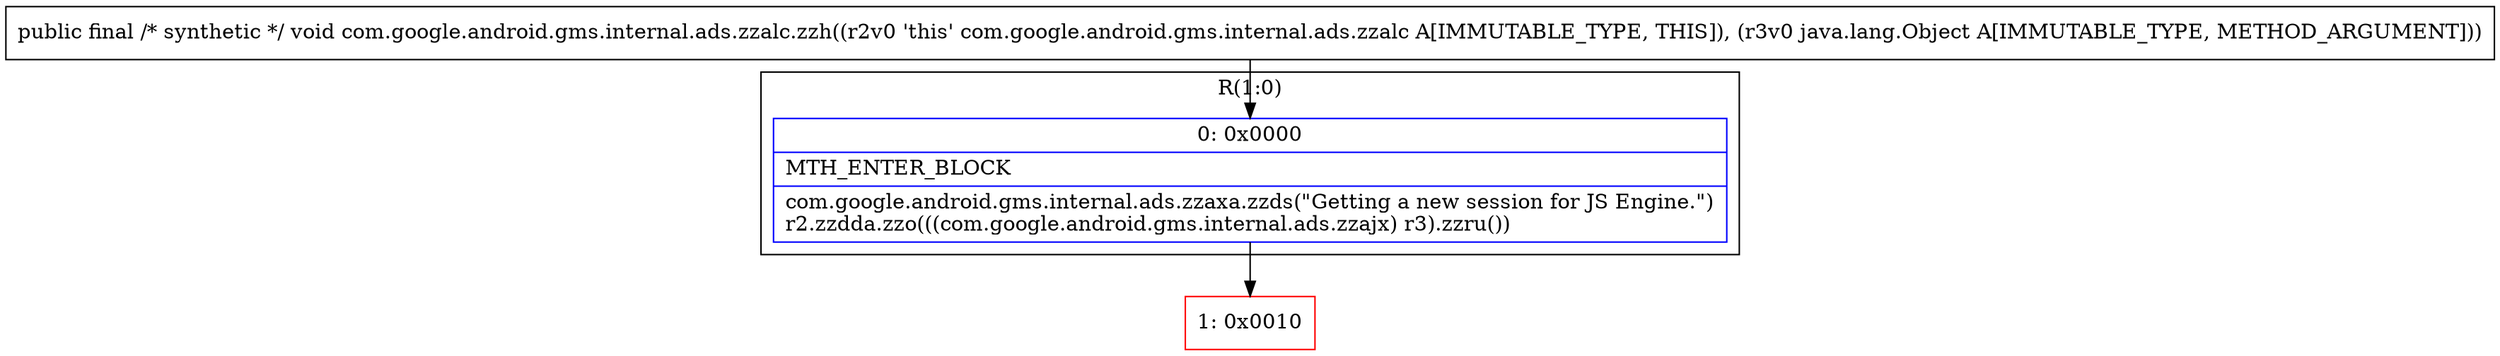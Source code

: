 digraph "CFG forcom.google.android.gms.internal.ads.zzalc.zzh(Ljava\/lang\/Object;)V" {
subgraph cluster_Region_1139450339 {
label = "R(1:0)";
node [shape=record,color=blue];
Node_0 [shape=record,label="{0\:\ 0x0000|MTH_ENTER_BLOCK\l|com.google.android.gms.internal.ads.zzaxa.zzds(\"Getting a new session for JS Engine.\")\lr2.zzdda.zzo(((com.google.android.gms.internal.ads.zzajx) r3).zzru())\l}"];
}
Node_1 [shape=record,color=red,label="{1\:\ 0x0010}"];
MethodNode[shape=record,label="{public final \/* synthetic *\/ void com.google.android.gms.internal.ads.zzalc.zzh((r2v0 'this' com.google.android.gms.internal.ads.zzalc A[IMMUTABLE_TYPE, THIS]), (r3v0 java.lang.Object A[IMMUTABLE_TYPE, METHOD_ARGUMENT])) }"];
MethodNode -> Node_0;
Node_0 -> Node_1;
}

